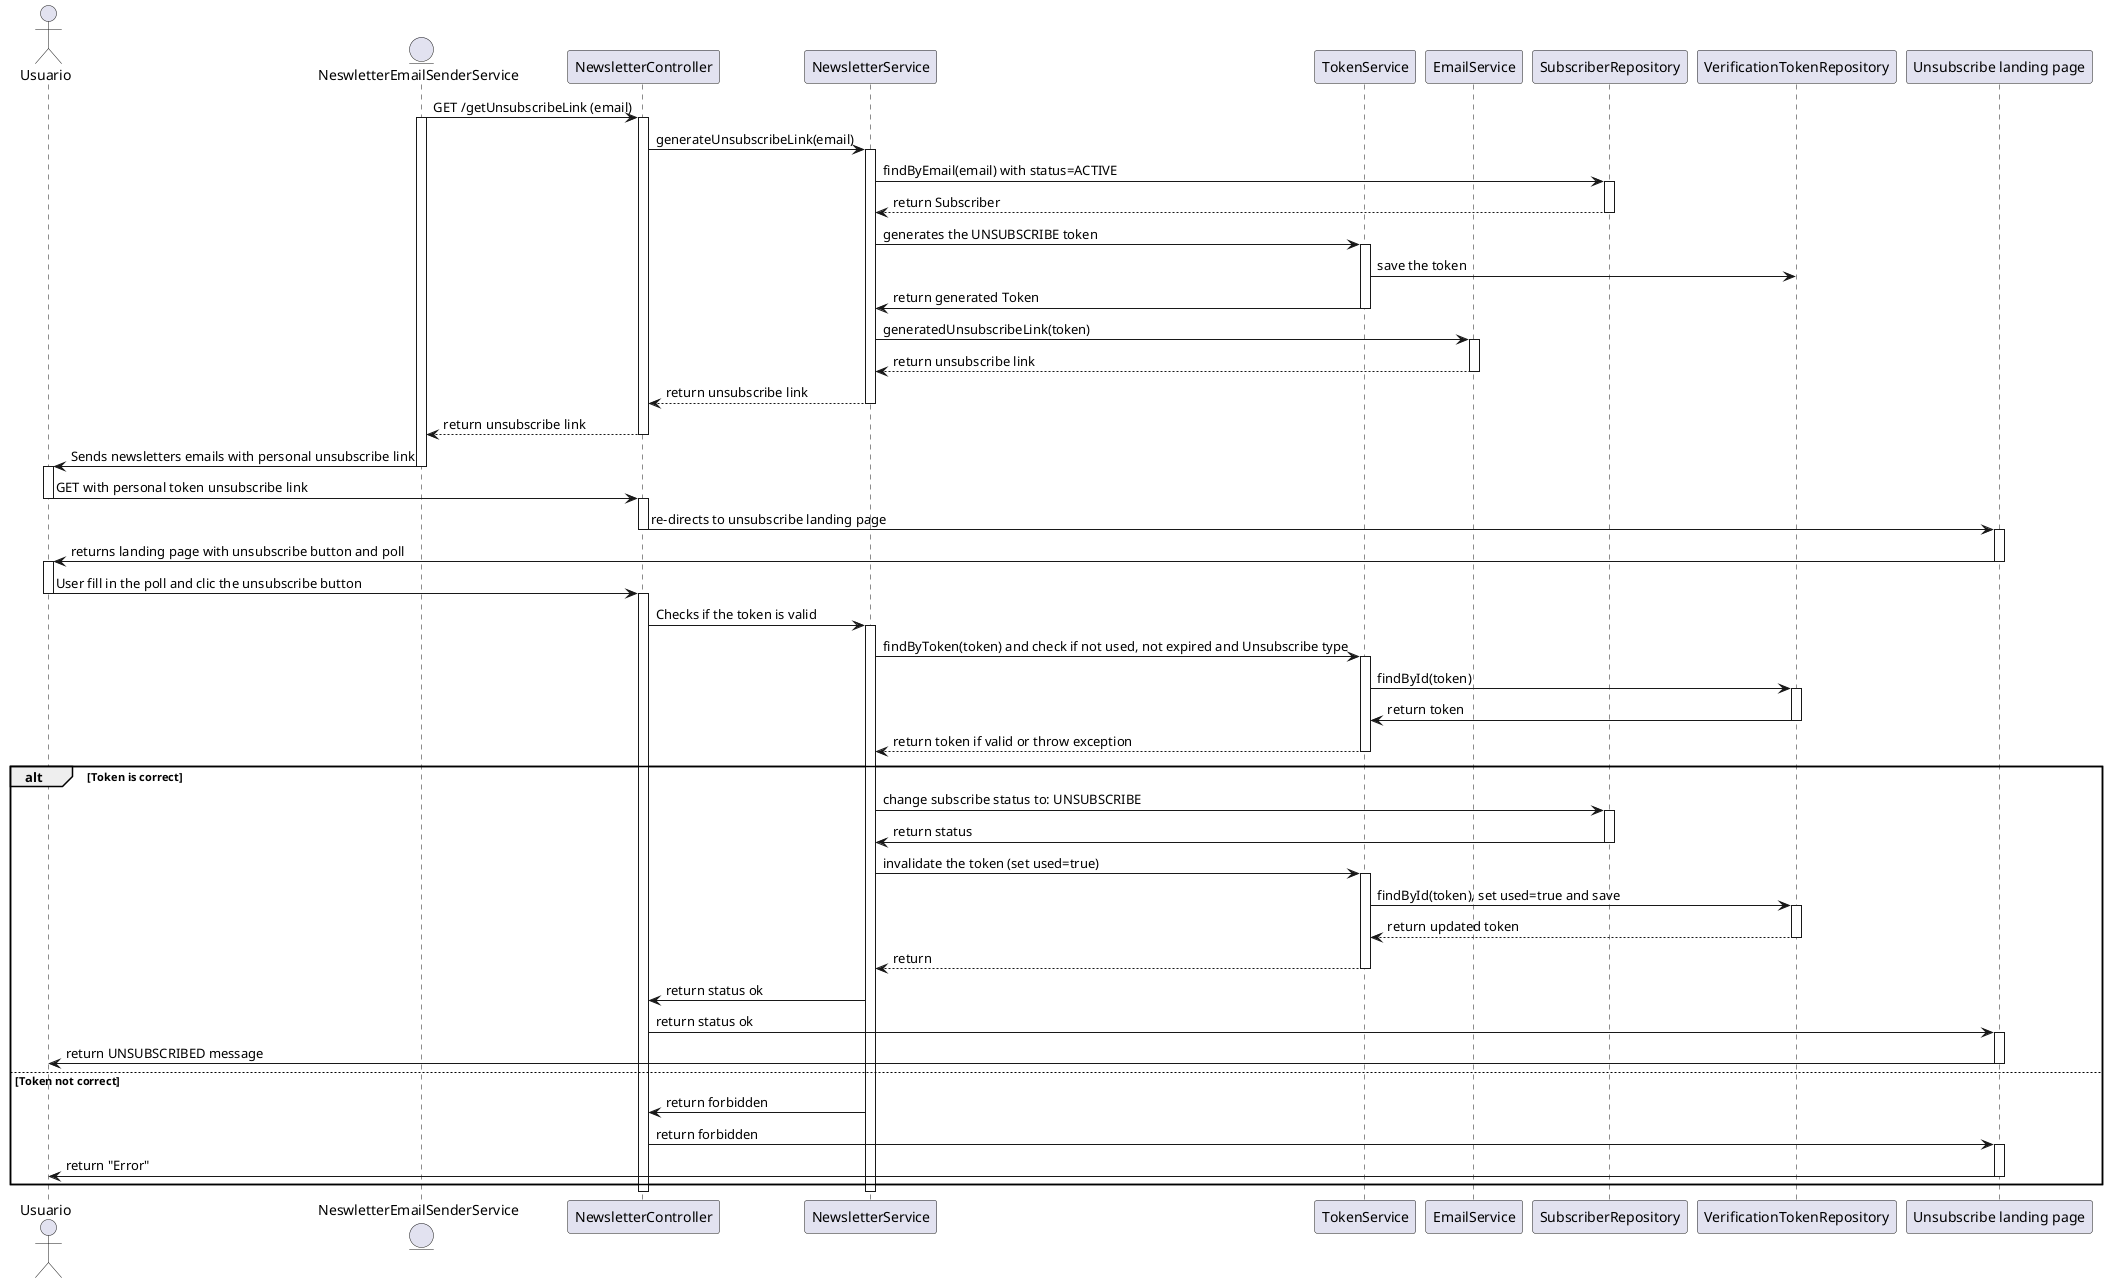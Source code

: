 @startuml unsubscribe_sequence_diagram
actor Usuario
entity "NeswletterEmailSenderService" as EmailSenderService

participant "NewsletterController" as Controller
participant "NewsletterService" as Service
participant "TokenService" as TokenService
participant "EmailService" as EmailService
participant "SubscriberRepository" as Repo
participant "VerificationTokenRepository" as TokenRepo
participant "Unsubscribe landing page" as FrontendService

EmailSenderService -> Controller : GET /getUnsubscribeLink (email)
activate EmailSenderService
activate Controller
Controller -> Service : generateUnsubscribeLink(email)
activate Service
Service -> Repo : findByEmail(email) with status=ACTIVE
activate Repo
Repo --> Service : return Subscriber
deactivate Repo
Service -> TokenService : generates the UNSUBSCRIBE token
activate TokenService
TokenService -> TokenRepo : save the token
TokenService -> Service : return generated Token
deactivate TokenService
Service -> EmailService : generatedUnsubscribeLink(token)
activate EmailService
EmailService --> Service : return unsubscribe link
deactivate EmailService
Service --> Controller : return unsubscribe link
deactivate Service
Controller --> EmailSenderService : return unsubscribe link
deactivate Controller
EmailSenderService -> Usuario : Sends newsletters emails with personal unsubscribe link 
deactivate EmailSenderService
activate Usuario
Usuario -> Controller : GET with personal token unsubscribe link
deactivate Usuario

activate Controller
Controller -> FrontendService : re-directs to unsubscribe landing page
deactivate Controller

activate FrontendService
FrontendService -> Usuario : returns landing page with unsubscribe button and poll
deactivate FrontendService

activate Usuario
Usuario -> Controller : User fill in the poll and clic the unsubscribe button
deactivate Usuario
activate Controller 
Controller -> Service : Checks if the token is valid
activate Service
Service -> TokenService : findByToken(token) and check if not used, not expired and Unsubscribe type
activate TokenService
TokenService -> TokenRepo : findById(token)
activate TokenRepo
TokenRepo -> TokenService : return token
deactivate TokenRepo
TokenService --> Service : return token if valid or throw exception
deactivate TokenService

alt Token is correct
  Service -> Repo : change subscribe status to: UNSUBSCRIBE
  activate Repo
  Repo -> Service : return status
  deactivate Repo
  Service -> TokenService : invalidate the token (set used=true)
  activate TokenService
  TokenService -> TokenRepo : findById(token), set used=true and save
  activate TokenRepo
  TokenRepo --> TokenService : return updated token
  deactivate TokenRepo
  TokenService --> Service : return
  deactivate TokenService
  Service -> Controller : return status ok
  Controller -> FrontendService : return status ok
  activate FrontendService
  FrontendService -> Usuario : return UNSUBSCRIBED message
  deactivate FrontendService
else Token not correct
  Service -> Controller : return forbidden
  Controller -> FrontendService : return forbidden
  activate FrontendService
  FrontendService -> Usuario : return "Error"
  deactivate FrontendService
end

deactivate Service
deactivate Controller

@enduml
